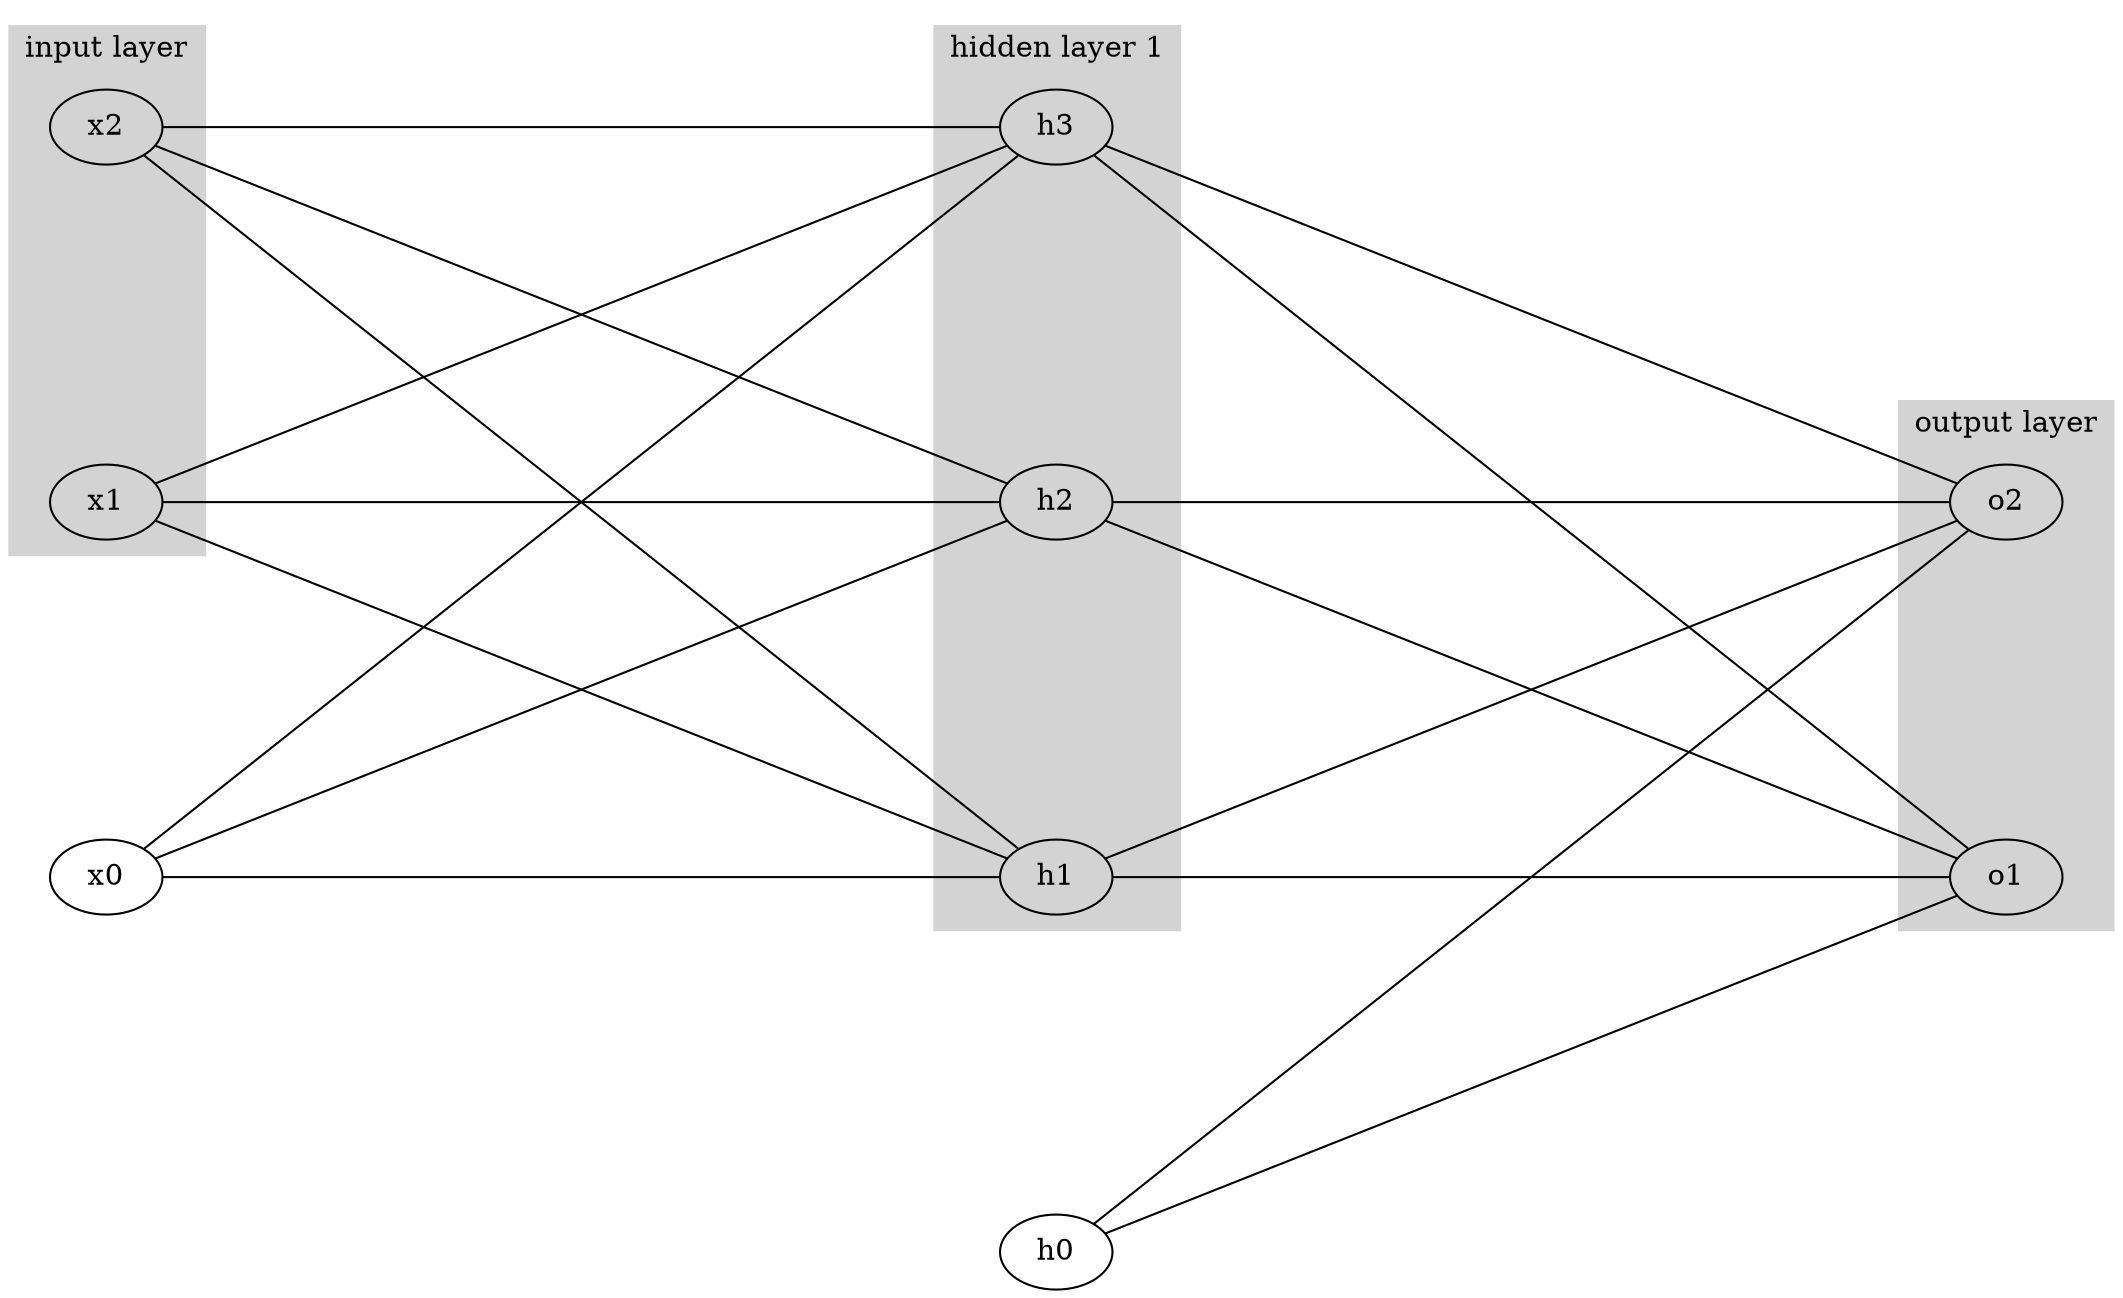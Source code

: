 graph nn {
  rankdir=LR;
  ranksep="5 equally";
  nodesep="2 equally";
  splines=line;
  subgraph cluster_i {
    style=filled;
    peripheries=0;
    label="input layer";
    x2
	x1
  }
  subgraph cluster_h {
    style=filled;
    peripheries=0;
    label="hidden layer 1";
    h3
    h2
	h1
  }
  subgraph cluster_o {
    style=filled;
    peripheries=0;
    label="output layer";
    o2
    o1
  }
  x0 -- h3;
  x0 -- h1;
  x0 -- h2;
  x1 -- h3;
  x1 -- h1;
  x1 -- h2;
  x2 -- h3;
  x2 -- h1;
  x2 -- h2;
  h0 -- o1;
  h1 -- o1;
  h2 -- o1;
  h3 -- o1;
  h0 -- o2;
  h1 -- o2;
  h2 -- o2;
  h3 -- o2;
}